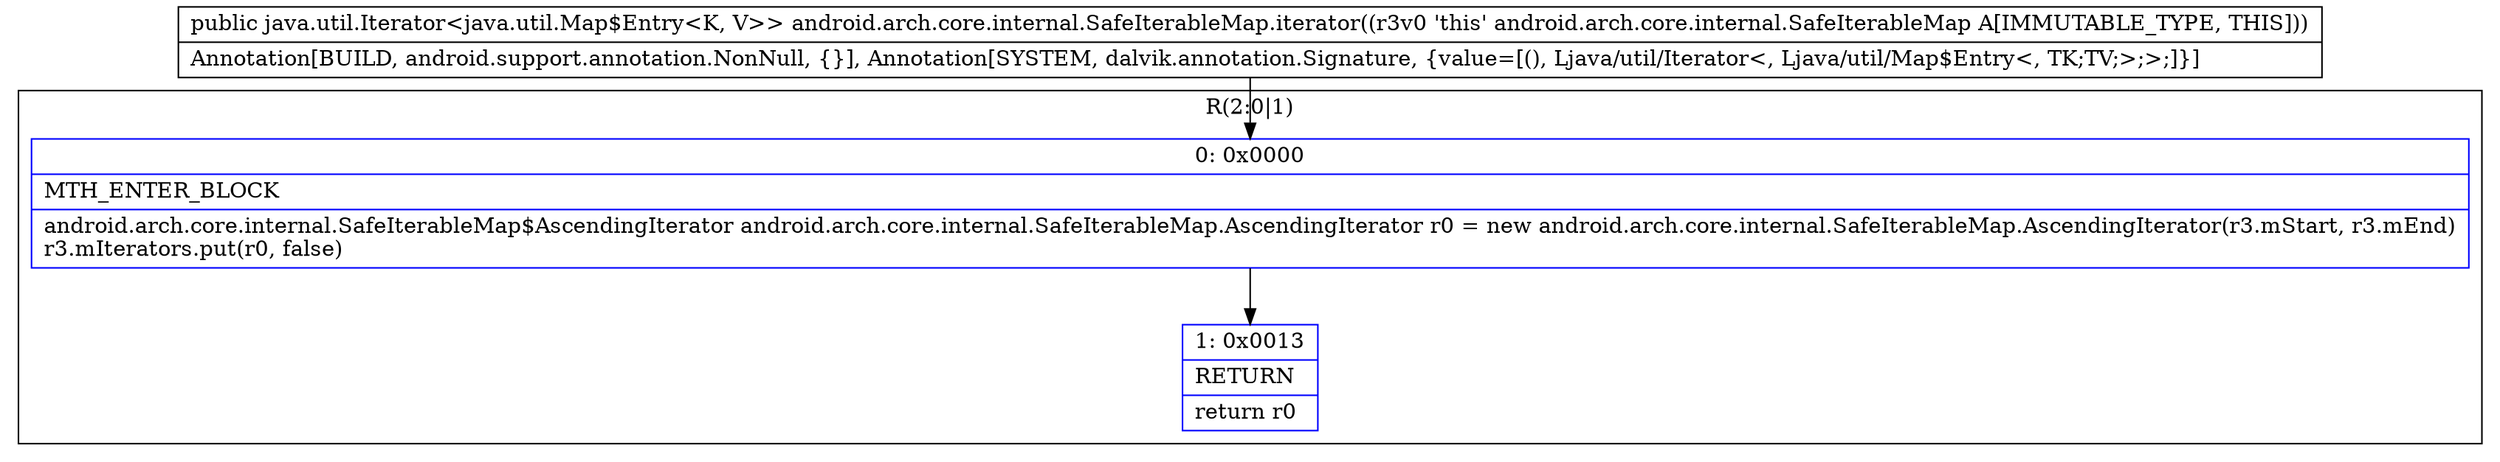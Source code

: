 digraph "CFG forandroid.arch.core.internal.SafeIterableMap.iterator()Ljava\/util\/Iterator;" {
subgraph cluster_Region_1498949044 {
label = "R(2:0|1)";
node [shape=record,color=blue];
Node_0 [shape=record,label="{0\:\ 0x0000|MTH_ENTER_BLOCK\l|android.arch.core.internal.SafeIterableMap$AscendingIterator android.arch.core.internal.SafeIterableMap.AscendingIterator r0 = new android.arch.core.internal.SafeIterableMap.AscendingIterator(r3.mStart, r3.mEnd)\lr3.mIterators.put(r0, false)\l}"];
Node_1 [shape=record,label="{1\:\ 0x0013|RETURN\l|return r0\l}"];
}
MethodNode[shape=record,label="{public java.util.Iterator\<java.util.Map$Entry\<K, V\>\> android.arch.core.internal.SafeIterableMap.iterator((r3v0 'this' android.arch.core.internal.SafeIterableMap A[IMMUTABLE_TYPE, THIS]))  | Annotation[BUILD, android.support.annotation.NonNull, \{\}], Annotation[SYSTEM, dalvik.annotation.Signature, \{value=[(), Ljava\/util\/Iterator\<, Ljava\/util\/Map$Entry\<, TK;TV;\>;\>;]\}]\l}"];
MethodNode -> Node_0;
Node_0 -> Node_1;
}

